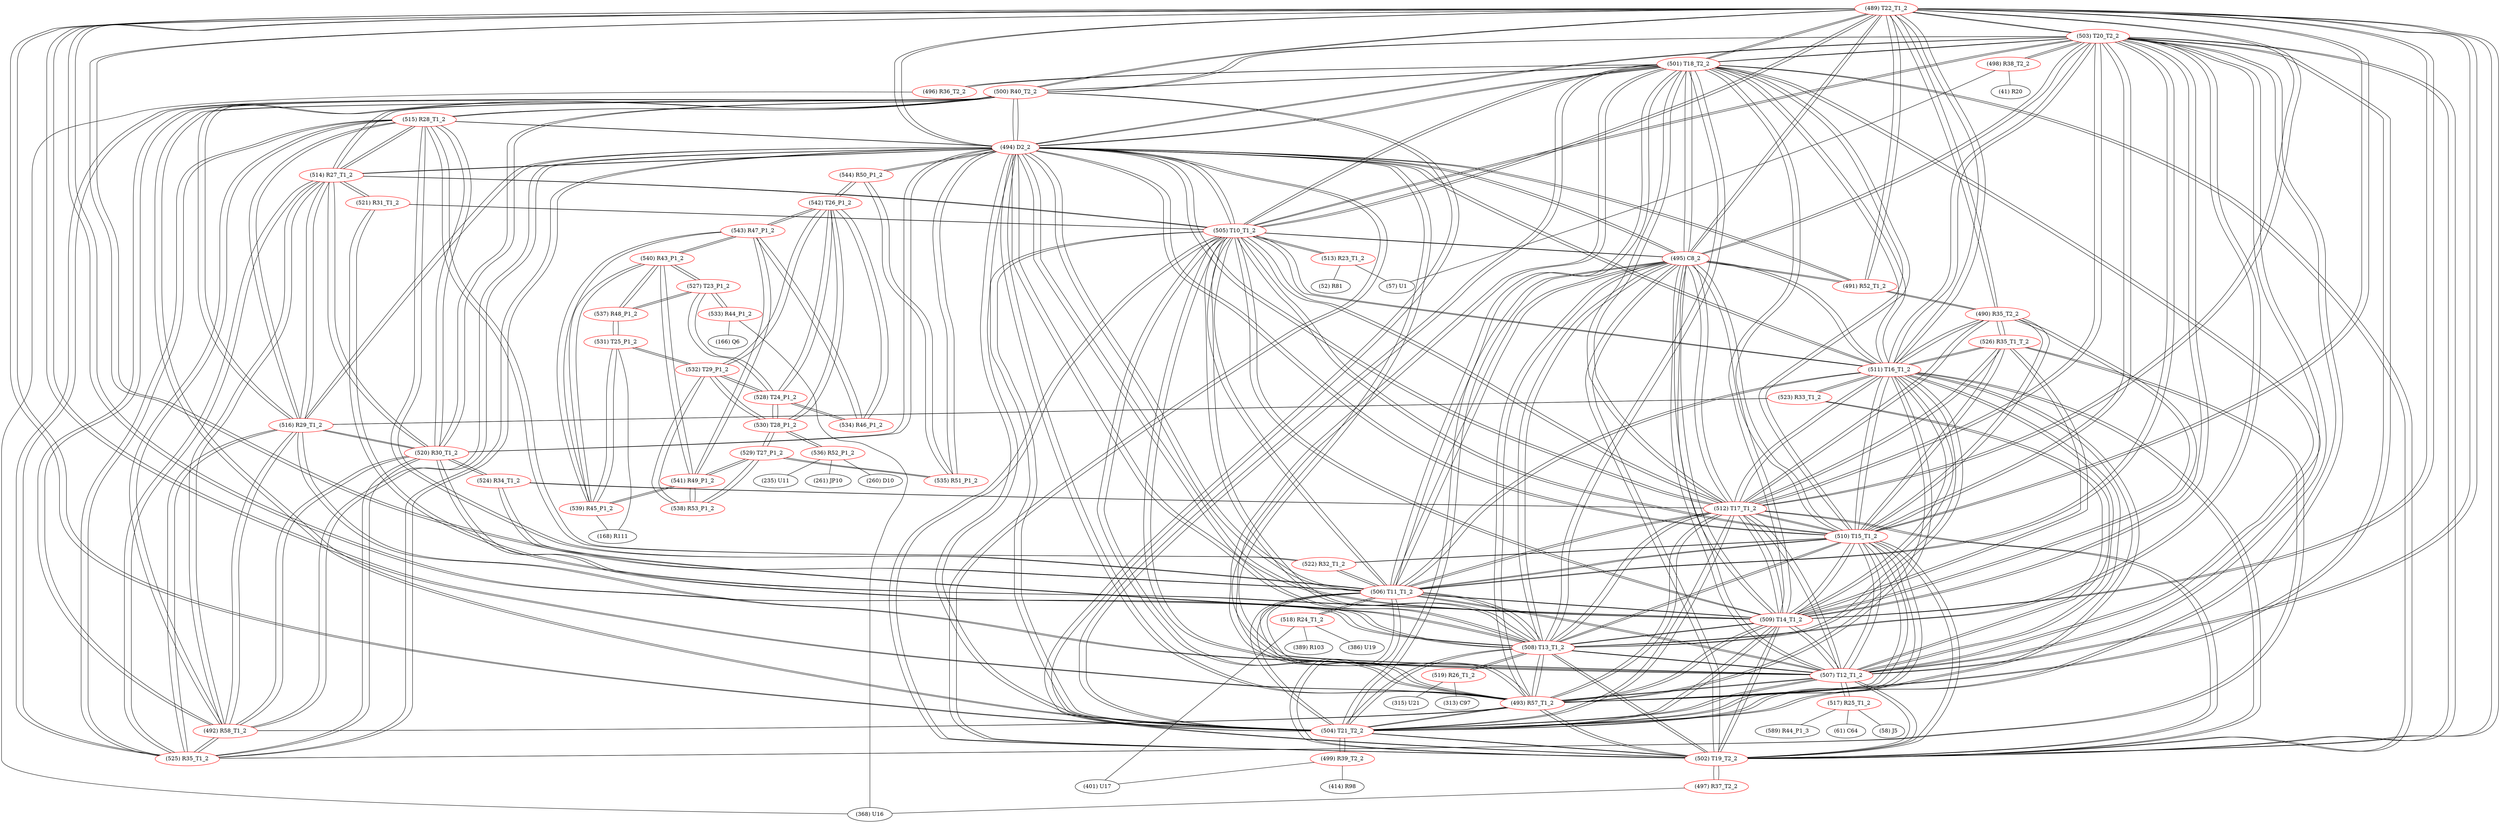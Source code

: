 graph {
	489 [label="(489) T22_T1_2" color=red]
	503 [label="(503) T20_T2_2"]
	501 [label="(501) T18_T2_2"]
	502 [label="(502) T19_T2_2"]
	504 [label="(504) T21_T2_2"]
	493 [label="(493) R57_T1_2"]
	494 [label="(494) D2_2"]
	506 [label="(506) T11_T1_2"]
	511 [label="(511) T16_T1_2"]
	512 [label="(512) T17_T1_2"]
	505 [label="(505) T10_T1_2"]
	507 [label="(507) T12_T1_2"]
	508 [label="(508) T13_T1_2"]
	509 [label="(509) T14_T1_2"]
	510 [label="(510) T15_T1_2"]
	495 [label="(495) C8_2"]
	500 [label="(500) R40_T2_2"]
	491 [label="(491) R52_T1_2"]
	490 [label="(490) R35_T2_2"]
	490 [label="(490) R35_T2_2" color=red]
	511 [label="(511) T16_T1_2"]
	510 [label="(510) T15_T1_2"]
	526 [label="(526) R35_T1_T_2"]
	509 [label="(509) T14_T1_2"]
	512 [label="(512) T17_T1_2"]
	491 [label="(491) R52_T1_2"]
	489 [label="(489) T22_T1_2"]
	491 [label="(491) R52_T1_2" color=red]
	494 [label="(494) D2_2"]
	495 [label="(495) C8_2"]
	490 [label="(490) R35_T2_2"]
	489 [label="(489) T22_T1_2"]
	492 [label="(492) R58_T1_2" color=red]
	493 [label="(493) R57_T1_2"]
	494 [label="(494) D2_2"]
	516 [label="(516) R29_T1_2"]
	525 [label="(525) R35_T1_2"]
	500 [label="(500) R40_T2_2"]
	520 [label="(520) R30_T1_2"]
	514 [label="(514) R27_T1_2"]
	515 [label="(515) R28_T1_2"]
	493 [label="(493) R57_T1_2" color=red]
	503 [label="(503) T20_T2_2"]
	501 [label="(501) T18_T2_2"]
	502 [label="(502) T19_T2_2"]
	504 [label="(504) T21_T2_2"]
	489 [label="(489) T22_T1_2"]
	494 [label="(494) D2_2"]
	506 [label="(506) T11_T1_2"]
	511 [label="(511) T16_T1_2"]
	512 [label="(512) T17_T1_2"]
	505 [label="(505) T10_T1_2"]
	507 [label="(507) T12_T1_2"]
	508 [label="(508) T13_T1_2"]
	509 [label="(509) T14_T1_2"]
	510 [label="(510) T15_T1_2"]
	495 [label="(495) C8_2"]
	492 [label="(492) R58_T1_2"]
	494 [label="(494) D2_2" color=red]
	503 [label="(503) T20_T2_2"]
	501 [label="(501) T18_T2_2"]
	502 [label="(502) T19_T2_2"]
	504 [label="(504) T21_T2_2"]
	493 [label="(493) R57_T1_2"]
	489 [label="(489) T22_T1_2"]
	506 [label="(506) T11_T1_2"]
	511 [label="(511) T16_T1_2"]
	512 [label="(512) T17_T1_2"]
	505 [label="(505) T10_T1_2"]
	507 [label="(507) T12_T1_2"]
	508 [label="(508) T13_T1_2"]
	509 [label="(509) T14_T1_2"]
	510 [label="(510) T15_T1_2"]
	495 [label="(495) C8_2"]
	491 [label="(491) R52_T1_2"]
	492 [label="(492) R58_T1_2"]
	516 [label="(516) R29_T1_2"]
	525 [label="(525) R35_T1_2"]
	500 [label="(500) R40_T2_2"]
	520 [label="(520) R30_T1_2"]
	514 [label="(514) R27_T1_2"]
	515 [label="(515) R28_T1_2"]
	535 [label="(535) R51_P1_2"]
	544 [label="(544) R50_P1_2"]
	495 [label="(495) C8_2" color=red]
	503 [label="(503) T20_T2_2"]
	501 [label="(501) T18_T2_2"]
	502 [label="(502) T19_T2_2"]
	504 [label="(504) T21_T2_2"]
	493 [label="(493) R57_T1_2"]
	489 [label="(489) T22_T1_2"]
	494 [label="(494) D2_2"]
	506 [label="(506) T11_T1_2"]
	511 [label="(511) T16_T1_2"]
	512 [label="(512) T17_T1_2"]
	505 [label="(505) T10_T1_2"]
	507 [label="(507) T12_T1_2"]
	508 [label="(508) T13_T1_2"]
	509 [label="(509) T14_T1_2"]
	510 [label="(510) T15_T1_2"]
	491 [label="(491) R52_T1_2"]
	496 [label="(496) R36_T2_2" color=red]
	368 [label="(368) U16"]
	501 [label="(501) T18_T2_2"]
	497 [label="(497) R37_T2_2" color=red]
	368 [label="(368) U16"]
	502 [label="(502) T19_T2_2"]
	498 [label="(498) R38_T2_2" color=red]
	57 [label="(57) U1"]
	41 [label="(41) R20"]
	503 [label="(503) T20_T2_2"]
	499 [label="(499) R39_T2_2" color=red]
	414 [label="(414) R98"]
	401 [label="(401) U17"]
	504 [label="(504) T21_T2_2"]
	500 [label="(500) R40_T2_2" color=red]
	516 [label="(516) R29_T1_2"]
	525 [label="(525) R35_T1_2"]
	520 [label="(520) R30_T1_2"]
	494 [label="(494) D2_2"]
	492 [label="(492) R58_T1_2"]
	514 [label="(514) R27_T1_2"]
	515 [label="(515) R28_T1_2"]
	489 [label="(489) T22_T1_2"]
	502 [label="(502) T19_T2_2"]
	501 [label="(501) T18_T2_2"]
	504 [label="(504) T21_T2_2"]
	503 [label="(503) T20_T2_2"]
	501 [label="(501) T18_T2_2" color=red]
	503 [label="(503) T20_T2_2"]
	502 [label="(502) T19_T2_2"]
	504 [label="(504) T21_T2_2"]
	493 [label="(493) R57_T1_2"]
	489 [label="(489) T22_T1_2"]
	494 [label="(494) D2_2"]
	506 [label="(506) T11_T1_2"]
	511 [label="(511) T16_T1_2"]
	512 [label="(512) T17_T1_2"]
	505 [label="(505) T10_T1_2"]
	507 [label="(507) T12_T1_2"]
	508 [label="(508) T13_T1_2"]
	509 [label="(509) T14_T1_2"]
	510 [label="(510) T15_T1_2"]
	495 [label="(495) C8_2"]
	500 [label="(500) R40_T2_2"]
	496 [label="(496) R36_T2_2"]
	502 [label="(502) T19_T2_2" color=red]
	503 [label="(503) T20_T2_2"]
	501 [label="(501) T18_T2_2"]
	504 [label="(504) T21_T2_2"]
	493 [label="(493) R57_T1_2"]
	489 [label="(489) T22_T1_2"]
	494 [label="(494) D2_2"]
	506 [label="(506) T11_T1_2"]
	511 [label="(511) T16_T1_2"]
	512 [label="(512) T17_T1_2"]
	505 [label="(505) T10_T1_2"]
	507 [label="(507) T12_T1_2"]
	508 [label="(508) T13_T1_2"]
	509 [label="(509) T14_T1_2"]
	510 [label="(510) T15_T1_2"]
	495 [label="(495) C8_2"]
	500 [label="(500) R40_T2_2"]
	497 [label="(497) R37_T2_2"]
	503 [label="(503) T20_T2_2" color=red]
	501 [label="(501) T18_T2_2"]
	502 [label="(502) T19_T2_2"]
	504 [label="(504) T21_T2_2"]
	493 [label="(493) R57_T1_2"]
	489 [label="(489) T22_T1_2"]
	494 [label="(494) D2_2"]
	506 [label="(506) T11_T1_2"]
	511 [label="(511) T16_T1_2"]
	512 [label="(512) T17_T1_2"]
	505 [label="(505) T10_T1_2"]
	507 [label="(507) T12_T1_2"]
	508 [label="(508) T13_T1_2"]
	509 [label="(509) T14_T1_2"]
	510 [label="(510) T15_T1_2"]
	495 [label="(495) C8_2"]
	500 [label="(500) R40_T2_2"]
	498 [label="(498) R38_T2_2"]
	504 [label="(504) T21_T2_2" color=red]
	503 [label="(503) T20_T2_2"]
	501 [label="(501) T18_T2_2"]
	502 [label="(502) T19_T2_2"]
	493 [label="(493) R57_T1_2"]
	489 [label="(489) T22_T1_2"]
	494 [label="(494) D2_2"]
	506 [label="(506) T11_T1_2"]
	511 [label="(511) T16_T1_2"]
	512 [label="(512) T17_T1_2"]
	505 [label="(505) T10_T1_2"]
	507 [label="(507) T12_T1_2"]
	508 [label="(508) T13_T1_2"]
	509 [label="(509) T14_T1_2"]
	510 [label="(510) T15_T1_2"]
	495 [label="(495) C8_2"]
	500 [label="(500) R40_T2_2"]
	499 [label="(499) R39_T2_2"]
	505 [label="(505) T10_T1_2" color=red]
	503 [label="(503) T20_T2_2"]
	501 [label="(501) T18_T2_2"]
	502 [label="(502) T19_T2_2"]
	504 [label="(504) T21_T2_2"]
	493 [label="(493) R57_T1_2"]
	489 [label="(489) T22_T1_2"]
	494 [label="(494) D2_2"]
	506 [label="(506) T11_T1_2"]
	511 [label="(511) T16_T1_2"]
	512 [label="(512) T17_T1_2"]
	507 [label="(507) T12_T1_2"]
	508 [label="(508) T13_T1_2"]
	509 [label="(509) T14_T1_2"]
	510 [label="(510) T15_T1_2"]
	495 [label="(495) C8_2"]
	513 [label="(513) R23_T1_2"]
	521 [label="(521) R31_T1_2"]
	514 [label="(514) R27_T1_2"]
	506 [label="(506) T11_T1_2" color=red]
	503 [label="(503) T20_T2_2"]
	501 [label="(501) T18_T2_2"]
	502 [label="(502) T19_T2_2"]
	504 [label="(504) T21_T2_2"]
	493 [label="(493) R57_T1_2"]
	489 [label="(489) T22_T1_2"]
	494 [label="(494) D2_2"]
	511 [label="(511) T16_T1_2"]
	512 [label="(512) T17_T1_2"]
	505 [label="(505) T10_T1_2"]
	507 [label="(507) T12_T1_2"]
	508 [label="(508) T13_T1_2"]
	509 [label="(509) T14_T1_2"]
	510 [label="(510) T15_T1_2"]
	495 [label="(495) C8_2"]
	518 [label="(518) R24_T1_2"]
	522 [label="(522) R32_T1_2"]
	515 [label="(515) R28_T1_2"]
	507 [label="(507) T12_T1_2" color=red]
	503 [label="(503) T20_T2_2"]
	501 [label="(501) T18_T2_2"]
	502 [label="(502) T19_T2_2"]
	504 [label="(504) T21_T2_2"]
	493 [label="(493) R57_T1_2"]
	489 [label="(489) T22_T1_2"]
	494 [label="(494) D2_2"]
	506 [label="(506) T11_T1_2"]
	511 [label="(511) T16_T1_2"]
	512 [label="(512) T17_T1_2"]
	505 [label="(505) T10_T1_2"]
	508 [label="(508) T13_T1_2"]
	509 [label="(509) T14_T1_2"]
	510 [label="(510) T15_T1_2"]
	495 [label="(495) C8_2"]
	523 [label="(523) R33_T1_2"]
	516 [label="(516) R29_T1_2"]
	517 [label="(517) R25_T1_2"]
	508 [label="(508) T13_T1_2" color=red]
	503 [label="(503) T20_T2_2"]
	501 [label="(501) T18_T2_2"]
	502 [label="(502) T19_T2_2"]
	504 [label="(504) T21_T2_2"]
	493 [label="(493) R57_T1_2"]
	489 [label="(489) T22_T1_2"]
	494 [label="(494) D2_2"]
	506 [label="(506) T11_T1_2"]
	511 [label="(511) T16_T1_2"]
	512 [label="(512) T17_T1_2"]
	505 [label="(505) T10_T1_2"]
	507 [label="(507) T12_T1_2"]
	509 [label="(509) T14_T1_2"]
	510 [label="(510) T15_T1_2"]
	495 [label="(495) C8_2"]
	520 [label="(520) R30_T1_2"]
	524 [label="(524) R34_T1_2"]
	519 [label="(519) R26_T1_2"]
	509 [label="(509) T14_T1_2" color=red]
	503 [label="(503) T20_T2_2"]
	501 [label="(501) T18_T2_2"]
	502 [label="(502) T19_T2_2"]
	504 [label="(504) T21_T2_2"]
	493 [label="(493) R57_T1_2"]
	489 [label="(489) T22_T1_2"]
	494 [label="(494) D2_2"]
	506 [label="(506) T11_T1_2"]
	511 [label="(511) T16_T1_2"]
	512 [label="(512) T17_T1_2"]
	505 [label="(505) T10_T1_2"]
	507 [label="(507) T12_T1_2"]
	508 [label="(508) T13_T1_2"]
	510 [label="(510) T15_T1_2"]
	495 [label="(495) C8_2"]
	526 [label="(526) R35_T1_T_2"]
	490 [label="(490) R35_T2_2"]
	521 [label="(521) R31_T1_2"]
	510 [label="(510) T15_T1_2" color=red]
	503 [label="(503) T20_T2_2"]
	501 [label="(501) T18_T2_2"]
	502 [label="(502) T19_T2_2"]
	504 [label="(504) T21_T2_2"]
	493 [label="(493) R57_T1_2"]
	489 [label="(489) T22_T1_2"]
	494 [label="(494) D2_2"]
	506 [label="(506) T11_T1_2"]
	511 [label="(511) T16_T1_2"]
	512 [label="(512) T17_T1_2"]
	505 [label="(505) T10_T1_2"]
	507 [label="(507) T12_T1_2"]
	508 [label="(508) T13_T1_2"]
	509 [label="(509) T14_T1_2"]
	495 [label="(495) C8_2"]
	526 [label="(526) R35_T1_T_2"]
	490 [label="(490) R35_T2_2"]
	522 [label="(522) R32_T1_2"]
	511 [label="(511) T16_T1_2" color=red]
	503 [label="(503) T20_T2_2"]
	501 [label="(501) T18_T2_2"]
	502 [label="(502) T19_T2_2"]
	504 [label="(504) T21_T2_2"]
	493 [label="(493) R57_T1_2"]
	489 [label="(489) T22_T1_2"]
	494 [label="(494) D2_2"]
	506 [label="(506) T11_T1_2"]
	512 [label="(512) T17_T1_2"]
	505 [label="(505) T10_T1_2"]
	507 [label="(507) T12_T1_2"]
	508 [label="(508) T13_T1_2"]
	509 [label="(509) T14_T1_2"]
	510 [label="(510) T15_T1_2"]
	495 [label="(495) C8_2"]
	526 [label="(526) R35_T1_T_2"]
	490 [label="(490) R35_T2_2"]
	523 [label="(523) R33_T1_2"]
	512 [label="(512) T17_T1_2" color=red]
	503 [label="(503) T20_T2_2"]
	501 [label="(501) T18_T2_2"]
	502 [label="(502) T19_T2_2"]
	504 [label="(504) T21_T2_2"]
	493 [label="(493) R57_T1_2"]
	489 [label="(489) T22_T1_2"]
	494 [label="(494) D2_2"]
	506 [label="(506) T11_T1_2"]
	511 [label="(511) T16_T1_2"]
	505 [label="(505) T10_T1_2"]
	507 [label="(507) T12_T1_2"]
	508 [label="(508) T13_T1_2"]
	509 [label="(509) T14_T1_2"]
	510 [label="(510) T15_T1_2"]
	495 [label="(495) C8_2"]
	526 [label="(526) R35_T1_T_2"]
	490 [label="(490) R35_T2_2"]
	524 [label="(524) R34_T1_2"]
	513 [label="(513) R23_T1_2" color=red]
	52 [label="(52) R81"]
	57 [label="(57) U1"]
	505 [label="(505) T10_T1_2"]
	514 [label="(514) R27_T1_2" color=red]
	516 [label="(516) R29_T1_2"]
	525 [label="(525) R35_T1_2"]
	500 [label="(500) R40_T2_2"]
	520 [label="(520) R30_T1_2"]
	494 [label="(494) D2_2"]
	492 [label="(492) R58_T1_2"]
	515 [label="(515) R28_T1_2"]
	505 [label="(505) T10_T1_2"]
	521 [label="(521) R31_T1_2"]
	515 [label="(515) R28_T1_2" color=red]
	516 [label="(516) R29_T1_2"]
	525 [label="(525) R35_T1_2"]
	500 [label="(500) R40_T2_2"]
	520 [label="(520) R30_T1_2"]
	494 [label="(494) D2_2"]
	492 [label="(492) R58_T1_2"]
	514 [label="(514) R27_T1_2"]
	522 [label="(522) R32_T1_2"]
	506 [label="(506) T11_T1_2"]
	516 [label="(516) R29_T1_2" color=red]
	525 [label="(525) R35_T1_2"]
	500 [label="(500) R40_T2_2"]
	520 [label="(520) R30_T1_2"]
	494 [label="(494) D2_2"]
	492 [label="(492) R58_T1_2"]
	514 [label="(514) R27_T1_2"]
	515 [label="(515) R28_T1_2"]
	523 [label="(523) R33_T1_2"]
	507 [label="(507) T12_T1_2"]
	517 [label="(517) R25_T1_2" color=red]
	589 [label="(589) R44_P1_3"]
	61 [label="(61) C64"]
	58 [label="(58) J5"]
	507 [label="(507) T12_T1_2"]
	518 [label="(518) R24_T1_2" color=red]
	401 [label="(401) U17"]
	386 [label="(386) U19"]
	389 [label="(389) R103"]
	506 [label="(506) T11_T1_2"]
	519 [label="(519) R26_T1_2" color=red]
	315 [label="(315) U21"]
	313 [label="(313) C97"]
	508 [label="(508) T13_T1_2"]
	520 [label="(520) R30_T1_2" color=red]
	516 [label="(516) R29_T1_2"]
	525 [label="(525) R35_T1_2"]
	500 [label="(500) R40_T2_2"]
	494 [label="(494) D2_2"]
	492 [label="(492) R58_T1_2"]
	514 [label="(514) R27_T1_2"]
	515 [label="(515) R28_T1_2"]
	524 [label="(524) R34_T1_2"]
	508 [label="(508) T13_T1_2"]
	521 [label="(521) R31_T1_2" color=red]
	505 [label="(505) T10_T1_2"]
	514 [label="(514) R27_T1_2"]
	509 [label="(509) T14_T1_2"]
	522 [label="(522) R32_T1_2" color=red]
	510 [label="(510) T15_T1_2"]
	515 [label="(515) R28_T1_2"]
	506 [label="(506) T11_T1_2"]
	523 [label="(523) R33_T1_2" color=red]
	511 [label="(511) T16_T1_2"]
	516 [label="(516) R29_T1_2"]
	507 [label="(507) T12_T1_2"]
	524 [label="(524) R34_T1_2" color=red]
	512 [label="(512) T17_T1_2"]
	520 [label="(520) R30_T1_2"]
	508 [label="(508) T13_T1_2"]
	525 [label="(525) R35_T1_2" color=red]
	516 [label="(516) R29_T1_2"]
	500 [label="(500) R40_T2_2"]
	520 [label="(520) R30_T1_2"]
	494 [label="(494) D2_2"]
	492 [label="(492) R58_T1_2"]
	514 [label="(514) R27_T1_2"]
	515 [label="(515) R28_T1_2"]
	526 [label="(526) R35_T1_T_2"]
	526 [label="(526) R35_T1_T_2" color=red]
	511 [label="(511) T16_T1_2"]
	510 [label="(510) T15_T1_2"]
	509 [label="(509) T14_T1_2"]
	512 [label="(512) T17_T1_2"]
	490 [label="(490) R35_T2_2"]
	525 [label="(525) R35_T1_2"]
	527 [label="(527) T23_P1_2" color=red]
	537 [label="(537) R48_P1_2"]
	540 [label="(540) R43_P1_2"]
	528 [label="(528) T24_P1_2"]
	533 [label="(533) R44_P1_2"]
	528 [label="(528) T24_P1_2" color=red]
	542 [label="(542) T26_P1_2"]
	532 [label="(532) T29_P1_2"]
	530 [label="(530) T28_P1_2"]
	534 [label="(534) R46_P1_2"]
	527 [label="(527) T23_P1_2"]
	529 [label="(529) T27_P1_2" color=red]
	535 [label="(535) R51_P1_2"]
	530 [label="(530) T28_P1_2"]
	538 [label="(538) R53_P1_2"]
	541 [label="(541) R49_P1_2"]
	530 [label="(530) T28_P1_2" color=red]
	542 [label="(542) T26_P1_2"]
	528 [label="(528) T24_P1_2"]
	532 [label="(532) T29_P1_2"]
	536 [label="(536) R52_P1_2"]
	529 [label="(529) T27_P1_2"]
	531 [label="(531) T25_P1_2" color=red]
	532 [label="(532) T29_P1_2"]
	537 [label="(537) R48_P1_2"]
	539 [label="(539) R45_P1_2"]
	168 [label="(168) R111"]
	532 [label="(532) T29_P1_2" color=red]
	542 [label="(542) T26_P1_2"]
	528 [label="(528) T24_P1_2"]
	530 [label="(530) T28_P1_2"]
	531 [label="(531) T25_P1_2"]
	538 [label="(538) R53_P1_2"]
	533 [label="(533) R44_P1_2" color=red]
	368 [label="(368) U16"]
	166 [label="(166) Q6"]
	527 [label="(527) T23_P1_2"]
	534 [label="(534) R46_P1_2" color=red]
	542 [label="(542) T26_P1_2"]
	543 [label="(543) R47_P1_2"]
	528 [label="(528) T24_P1_2"]
	535 [label="(535) R51_P1_2" color=red]
	529 [label="(529) T27_P1_2"]
	544 [label="(544) R50_P1_2"]
	494 [label="(494) D2_2"]
	536 [label="(536) R52_P1_2" color=red]
	260 [label="(260) D10"]
	235 [label="(235) U11"]
	261 [label="(261) JP10"]
	530 [label="(530) T28_P1_2"]
	537 [label="(537) R48_P1_2" color=red]
	531 [label="(531) T25_P1_2"]
	527 [label="(527) T23_P1_2"]
	540 [label="(540) R43_P1_2"]
	538 [label="(538) R53_P1_2" color=red]
	532 [label="(532) T29_P1_2"]
	529 [label="(529) T27_P1_2"]
	541 [label="(541) R49_P1_2"]
	539 [label="(539) R45_P1_2" color=red]
	543 [label="(543) R47_P1_2"]
	540 [label="(540) R43_P1_2"]
	541 [label="(541) R49_P1_2"]
	531 [label="(531) T25_P1_2"]
	168 [label="(168) R111"]
	540 [label="(540) R43_P1_2" color=red]
	537 [label="(537) R48_P1_2"]
	527 [label="(527) T23_P1_2"]
	543 [label="(543) R47_P1_2"]
	539 [label="(539) R45_P1_2"]
	541 [label="(541) R49_P1_2"]
	541 [label="(541) R49_P1_2" color=red]
	543 [label="(543) R47_P1_2"]
	539 [label="(539) R45_P1_2"]
	540 [label="(540) R43_P1_2"]
	529 [label="(529) T27_P1_2"]
	538 [label="(538) R53_P1_2"]
	542 [label="(542) T26_P1_2" color=red]
	544 [label="(544) R50_P1_2"]
	528 [label="(528) T24_P1_2"]
	532 [label="(532) T29_P1_2"]
	530 [label="(530) T28_P1_2"]
	534 [label="(534) R46_P1_2"]
	543 [label="(543) R47_P1_2"]
	543 [label="(543) R47_P1_2" color=red]
	539 [label="(539) R45_P1_2"]
	540 [label="(540) R43_P1_2"]
	541 [label="(541) R49_P1_2"]
	542 [label="(542) T26_P1_2"]
	534 [label="(534) R46_P1_2"]
	544 [label="(544) R50_P1_2" color=red]
	542 [label="(542) T26_P1_2"]
	535 [label="(535) R51_P1_2"]
	494 [label="(494) D2_2"]
	489 -- 503
	489 -- 501
	489 -- 502
	489 -- 504
	489 -- 493
	489 -- 494
	489 -- 506
	489 -- 511
	489 -- 512
	489 -- 505
	489 -- 507
	489 -- 508
	489 -- 509
	489 -- 510
	489 -- 495
	489 -- 500
	489 -- 491
	489 -- 490
	490 -- 511
	490 -- 510
	490 -- 526
	490 -- 509
	490 -- 512
	490 -- 491
	490 -- 489
	491 -- 494
	491 -- 495
	491 -- 490
	491 -- 489
	492 -- 493
	492 -- 494
	492 -- 516
	492 -- 525
	492 -- 500
	492 -- 520
	492 -- 514
	492 -- 515
	493 -- 503
	493 -- 501
	493 -- 502
	493 -- 504
	493 -- 489
	493 -- 494
	493 -- 506
	493 -- 511
	493 -- 512
	493 -- 505
	493 -- 507
	493 -- 508
	493 -- 509
	493 -- 510
	493 -- 495
	493 -- 492
	494 -- 503
	494 -- 501
	494 -- 502
	494 -- 504
	494 -- 493
	494 -- 489
	494 -- 506
	494 -- 511
	494 -- 512
	494 -- 505
	494 -- 507
	494 -- 508
	494 -- 509
	494 -- 510
	494 -- 495
	494 -- 491
	494 -- 492
	494 -- 516
	494 -- 525
	494 -- 500
	494 -- 520
	494 -- 514
	494 -- 515
	494 -- 535
	494 -- 544
	495 -- 503
	495 -- 501
	495 -- 502
	495 -- 504
	495 -- 493
	495 -- 489
	495 -- 494
	495 -- 506
	495 -- 511
	495 -- 512
	495 -- 505
	495 -- 507
	495 -- 508
	495 -- 509
	495 -- 510
	495 -- 491
	496 -- 368
	496 -- 501
	497 -- 368
	497 -- 502
	498 -- 57
	498 -- 41
	498 -- 503
	499 -- 414
	499 -- 401
	499 -- 504
	500 -- 516
	500 -- 525
	500 -- 520
	500 -- 494
	500 -- 492
	500 -- 514
	500 -- 515
	500 -- 489
	500 -- 502
	500 -- 501
	500 -- 504
	500 -- 503
	501 -- 503
	501 -- 502
	501 -- 504
	501 -- 493
	501 -- 489
	501 -- 494
	501 -- 506
	501 -- 511
	501 -- 512
	501 -- 505
	501 -- 507
	501 -- 508
	501 -- 509
	501 -- 510
	501 -- 495
	501 -- 500
	501 -- 496
	502 -- 503
	502 -- 501
	502 -- 504
	502 -- 493
	502 -- 489
	502 -- 494
	502 -- 506
	502 -- 511
	502 -- 512
	502 -- 505
	502 -- 507
	502 -- 508
	502 -- 509
	502 -- 510
	502 -- 495
	502 -- 500
	502 -- 497
	503 -- 501
	503 -- 502
	503 -- 504
	503 -- 493
	503 -- 489
	503 -- 494
	503 -- 506
	503 -- 511
	503 -- 512
	503 -- 505
	503 -- 507
	503 -- 508
	503 -- 509
	503 -- 510
	503 -- 495
	503 -- 500
	503 -- 498
	504 -- 503
	504 -- 501
	504 -- 502
	504 -- 493
	504 -- 489
	504 -- 494
	504 -- 506
	504 -- 511
	504 -- 512
	504 -- 505
	504 -- 507
	504 -- 508
	504 -- 509
	504 -- 510
	504 -- 495
	504 -- 500
	504 -- 499
	505 -- 503
	505 -- 501
	505 -- 502
	505 -- 504
	505 -- 493
	505 -- 489
	505 -- 494
	505 -- 506
	505 -- 511
	505 -- 512
	505 -- 507
	505 -- 508
	505 -- 509
	505 -- 510
	505 -- 495
	505 -- 513
	505 -- 521
	505 -- 514
	506 -- 503
	506 -- 501
	506 -- 502
	506 -- 504
	506 -- 493
	506 -- 489
	506 -- 494
	506 -- 511
	506 -- 512
	506 -- 505
	506 -- 507
	506 -- 508
	506 -- 509
	506 -- 510
	506 -- 495
	506 -- 518
	506 -- 522
	506 -- 515
	507 -- 503
	507 -- 501
	507 -- 502
	507 -- 504
	507 -- 493
	507 -- 489
	507 -- 494
	507 -- 506
	507 -- 511
	507 -- 512
	507 -- 505
	507 -- 508
	507 -- 509
	507 -- 510
	507 -- 495
	507 -- 523
	507 -- 516
	507 -- 517
	508 -- 503
	508 -- 501
	508 -- 502
	508 -- 504
	508 -- 493
	508 -- 489
	508 -- 494
	508 -- 506
	508 -- 511
	508 -- 512
	508 -- 505
	508 -- 507
	508 -- 509
	508 -- 510
	508 -- 495
	508 -- 520
	508 -- 524
	508 -- 519
	509 -- 503
	509 -- 501
	509 -- 502
	509 -- 504
	509 -- 493
	509 -- 489
	509 -- 494
	509 -- 506
	509 -- 511
	509 -- 512
	509 -- 505
	509 -- 507
	509 -- 508
	509 -- 510
	509 -- 495
	509 -- 526
	509 -- 490
	509 -- 521
	510 -- 503
	510 -- 501
	510 -- 502
	510 -- 504
	510 -- 493
	510 -- 489
	510 -- 494
	510 -- 506
	510 -- 511
	510 -- 512
	510 -- 505
	510 -- 507
	510 -- 508
	510 -- 509
	510 -- 495
	510 -- 526
	510 -- 490
	510 -- 522
	511 -- 503
	511 -- 501
	511 -- 502
	511 -- 504
	511 -- 493
	511 -- 489
	511 -- 494
	511 -- 506
	511 -- 512
	511 -- 505
	511 -- 507
	511 -- 508
	511 -- 509
	511 -- 510
	511 -- 495
	511 -- 526
	511 -- 490
	511 -- 523
	512 -- 503
	512 -- 501
	512 -- 502
	512 -- 504
	512 -- 493
	512 -- 489
	512 -- 494
	512 -- 506
	512 -- 511
	512 -- 505
	512 -- 507
	512 -- 508
	512 -- 509
	512 -- 510
	512 -- 495
	512 -- 526
	512 -- 490
	512 -- 524
	513 -- 52
	513 -- 57
	513 -- 505
	514 -- 516
	514 -- 525
	514 -- 500
	514 -- 520
	514 -- 494
	514 -- 492
	514 -- 515
	514 -- 505
	514 -- 521
	515 -- 516
	515 -- 525
	515 -- 500
	515 -- 520
	515 -- 494
	515 -- 492
	515 -- 514
	515 -- 522
	515 -- 506
	516 -- 525
	516 -- 500
	516 -- 520
	516 -- 494
	516 -- 492
	516 -- 514
	516 -- 515
	516 -- 523
	516 -- 507
	517 -- 589
	517 -- 61
	517 -- 58
	517 -- 507
	518 -- 401
	518 -- 386
	518 -- 389
	518 -- 506
	519 -- 315
	519 -- 313
	519 -- 508
	520 -- 516
	520 -- 525
	520 -- 500
	520 -- 494
	520 -- 492
	520 -- 514
	520 -- 515
	520 -- 524
	520 -- 508
	521 -- 505
	521 -- 514
	521 -- 509
	522 -- 510
	522 -- 515
	522 -- 506
	523 -- 511
	523 -- 516
	523 -- 507
	524 -- 512
	524 -- 520
	524 -- 508
	525 -- 516
	525 -- 500
	525 -- 520
	525 -- 494
	525 -- 492
	525 -- 514
	525 -- 515
	525 -- 526
	526 -- 511
	526 -- 510
	526 -- 509
	526 -- 512
	526 -- 490
	526 -- 525
	527 -- 537
	527 -- 540
	527 -- 528
	527 -- 533
	528 -- 542
	528 -- 532
	528 -- 530
	528 -- 534
	528 -- 527
	529 -- 535
	529 -- 530
	529 -- 538
	529 -- 541
	530 -- 542
	530 -- 528
	530 -- 532
	530 -- 536
	530 -- 529
	531 -- 532
	531 -- 537
	531 -- 539
	531 -- 168
	532 -- 542
	532 -- 528
	532 -- 530
	532 -- 531
	532 -- 538
	533 -- 368
	533 -- 166
	533 -- 527
	534 -- 542
	534 -- 543
	534 -- 528
	535 -- 529
	535 -- 544
	535 -- 494
	536 -- 260
	536 -- 235
	536 -- 261
	536 -- 530
	537 -- 531
	537 -- 527
	537 -- 540
	538 -- 532
	538 -- 529
	538 -- 541
	539 -- 543
	539 -- 540
	539 -- 541
	539 -- 531
	539 -- 168
	540 -- 537
	540 -- 527
	540 -- 543
	540 -- 539
	540 -- 541
	541 -- 543
	541 -- 539
	541 -- 540
	541 -- 529
	541 -- 538
	542 -- 544
	542 -- 528
	542 -- 532
	542 -- 530
	542 -- 534
	542 -- 543
	543 -- 539
	543 -- 540
	543 -- 541
	543 -- 542
	543 -- 534
	544 -- 542
	544 -- 535
	544 -- 494
}